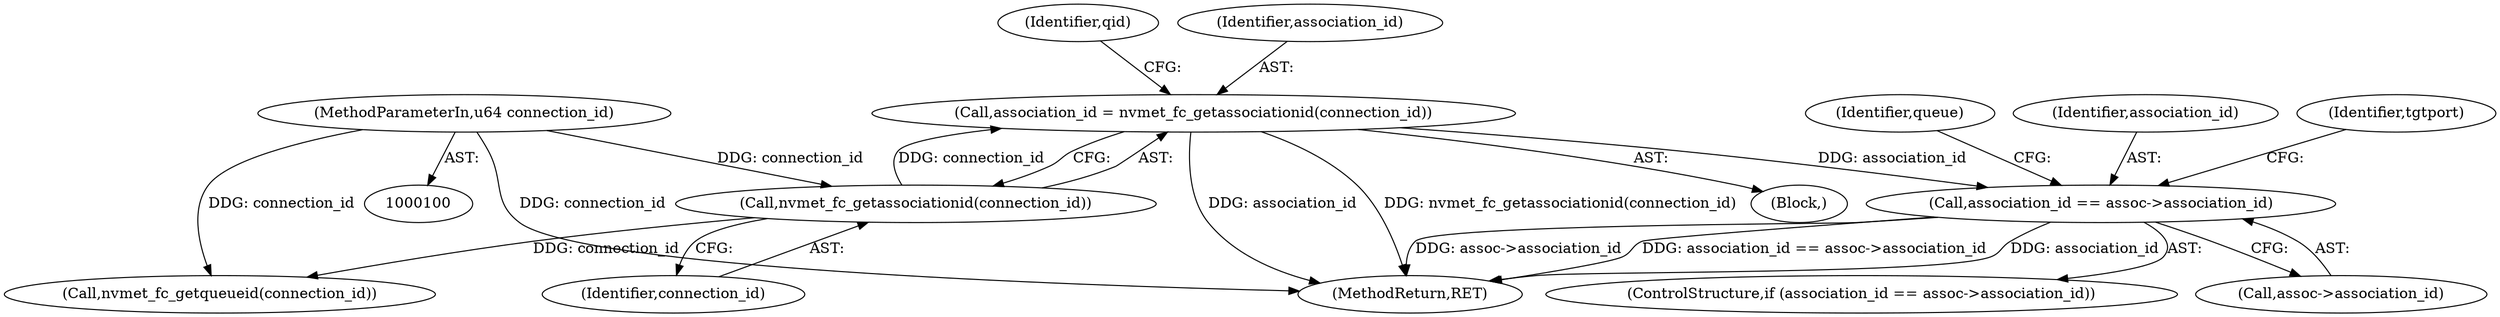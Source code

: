digraph "0_linux_0c319d3a144d4b8f1ea2047fd614d2149b68f889@pointer" {
"1000131" [label="(Call,association_id == assoc->association_id)"];
"1000107" [label="(Call,association_id = nvmet_fc_getassociationid(connection_id))"];
"1000109" [label="(Call,nvmet_fc_getassociationid(connection_id))"];
"1000102" [label="(MethodParameterIn,u64 connection_id)"];
"1000109" [label="(Call,nvmet_fc_getassociationid(connection_id))"];
"1000114" [label="(Call,nvmet_fc_getqueueid(connection_id))"];
"1000131" [label="(Call,association_id == assoc->association_id)"];
"1000130" [label="(ControlStructure,if (association_id == assoc->association_id))"];
"1000107" [label="(Call,association_id = nvmet_fc_getassociationid(connection_id))"];
"1000171" [label="(Identifier,tgtport)"];
"1000176" [label="(MethodReturn,RET)"];
"1000110" [label="(Identifier,connection_id)"];
"1000113" [label="(Identifier,qid)"];
"1000138" [label="(Identifier,queue)"];
"1000103" [label="(Block,)"];
"1000102" [label="(MethodParameterIn,u64 connection_id)"];
"1000132" [label="(Identifier,association_id)"];
"1000133" [label="(Call,assoc->association_id)"];
"1000108" [label="(Identifier,association_id)"];
"1000131" -> "1000130"  [label="AST: "];
"1000131" -> "1000133"  [label="CFG: "];
"1000132" -> "1000131"  [label="AST: "];
"1000133" -> "1000131"  [label="AST: "];
"1000138" -> "1000131"  [label="CFG: "];
"1000171" -> "1000131"  [label="CFG: "];
"1000131" -> "1000176"  [label="DDG: association_id"];
"1000131" -> "1000176"  [label="DDG: assoc->association_id"];
"1000131" -> "1000176"  [label="DDG: association_id == assoc->association_id"];
"1000107" -> "1000131"  [label="DDG: association_id"];
"1000107" -> "1000103"  [label="AST: "];
"1000107" -> "1000109"  [label="CFG: "];
"1000108" -> "1000107"  [label="AST: "];
"1000109" -> "1000107"  [label="AST: "];
"1000113" -> "1000107"  [label="CFG: "];
"1000107" -> "1000176"  [label="DDG: association_id"];
"1000107" -> "1000176"  [label="DDG: nvmet_fc_getassociationid(connection_id)"];
"1000109" -> "1000107"  [label="DDG: connection_id"];
"1000109" -> "1000110"  [label="CFG: "];
"1000110" -> "1000109"  [label="AST: "];
"1000102" -> "1000109"  [label="DDG: connection_id"];
"1000109" -> "1000114"  [label="DDG: connection_id"];
"1000102" -> "1000100"  [label="AST: "];
"1000102" -> "1000176"  [label="DDG: connection_id"];
"1000102" -> "1000114"  [label="DDG: connection_id"];
}
